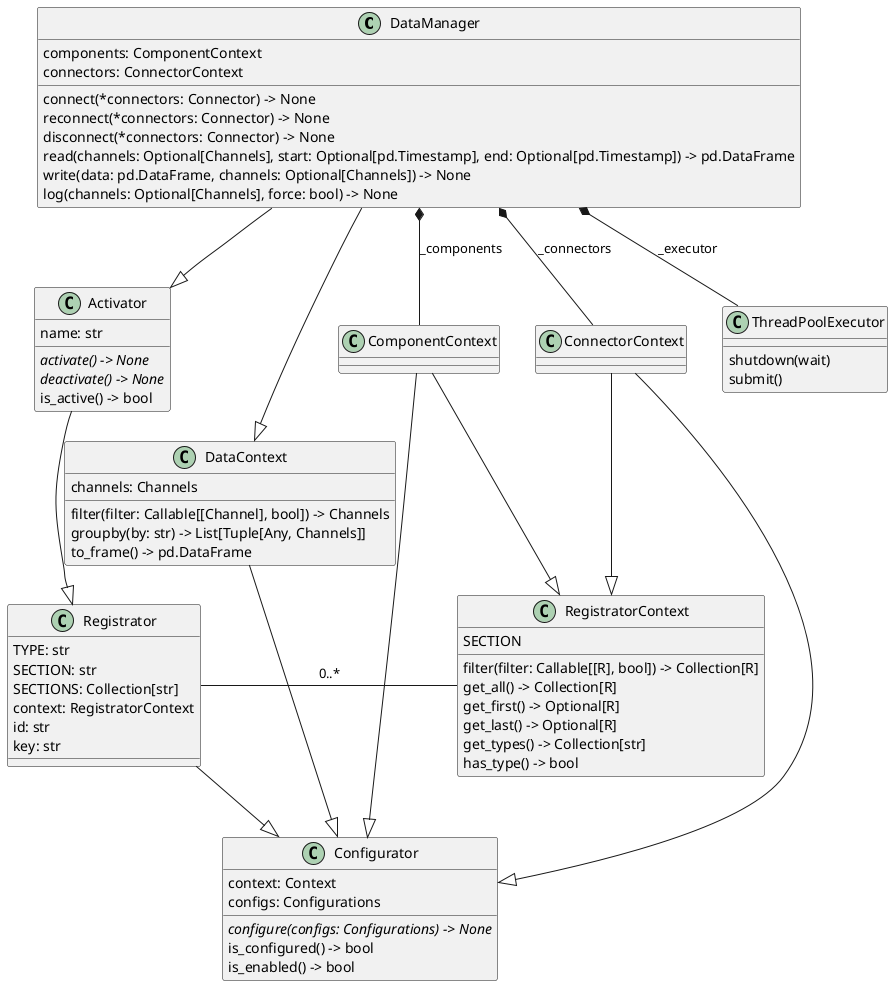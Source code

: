 @startuml lories.data.manager.DataManager
set namespaceSeparator none
class "DataManager" as lories.data.manager.DataManager {
  components: ComponentContext
  connectors: ConnectorContext
  connect(*connectors: Connector) -> None
  reconnect(*connectors: Connector) -> None
  disconnect(*connectors: Connector) -> None
  read(channels: Optional[Channels], start: Optional[pd.Timestamp], end: Optional[pd.Timestamp]) -> pd.DataFrame
  write(data: pd.DataFrame, channels: Optional[Channels]) -> None
  log(channels: Optional[Channels], force: bool) -> None
}
class "DataContext" as lories.data.context.DataContext {
  channels: Channels
  filter(filter: Callable[[Channel], bool]) -> Channels
  groupby(by: str) -> List[Tuple[Any, Channels]]
  to_frame() -> pd.DataFrame
}
class "ComponentContext" as lories.components.context.ComponentContext {
}
class "ConnectorContext" as lories.connectors.context.ConnectorContext {
}
class "Activator" as lories.core.activator.Activator {
  name: str
  {abstract}activate() -> None
  {abstract}deactivate() -> None
  is_active() -> bool
}
class "Registrator" as lories.core.register.registrator.Registrator {
  TYPE: str
  SECTION: str
  SECTIONS: Collection[str]
  context: RegistratorContext
  id: str
  key: str
}
class "RegistratorContext" as lories.core.register.context.RegistratorContext {
  SECTION
  filter(filter: Callable[[R], bool]) -> Collection[R]
  get_all() -> Collection[R]
  get_first() -> Optional[R]
  get_last() -> Optional[R]
  get_types() -> Collection[str]
  has_type() -> bool
}
class "Configurator" as lories.core.configs.configurator.Configurator {
  context: Context
  configs: Configurations
  {abstract}configure(configs: Configurations) -> None
  is_configured() -> bool
  is_enabled() -> bool
}
class "ThreadPoolExecutor" as concurrent.futures.thread.ThreadPoolExecutor {
  shutdown(wait)
  submit()
}

lories.core.register.registrator.Registrator --|> lories.core.configs.configurator.Configurator
lories.core.register.registrator.Registrator - lories.core.register.context.RegistratorContext : 0..*
lories.core.activator.Activator --|> lories.core.register.registrator.Registrator
lories.data.context.DataContext --|> lories.core.configs.configurator.Configurator
lories.data.manager.DataManager --|> lories.data.context.DataContext
lories.data.manager.DataManager --|> lories.core.activator.Activator
lories.data.manager.DataManager *-- lories.components.context.ComponentContext : _components
lories.data.manager.DataManager *-- lories.connectors.context.ConnectorContext : _connectors
lories.data.manager.DataManager *-- concurrent.futures.thread.ThreadPoolExecutor : _executor
lories.components.context.ComponentContext --|> lories.core.register.context.RegistratorContext
lories.components.context.ComponentContext --|> lories.core.configs.configurator.Configurator
lories.connectors.context.ConnectorContext --|> lories.core.register.context.RegistratorContext
lories.connectors.context.ConnectorContext --|> lories.core.configs.configurator.Configurator
@enduml
